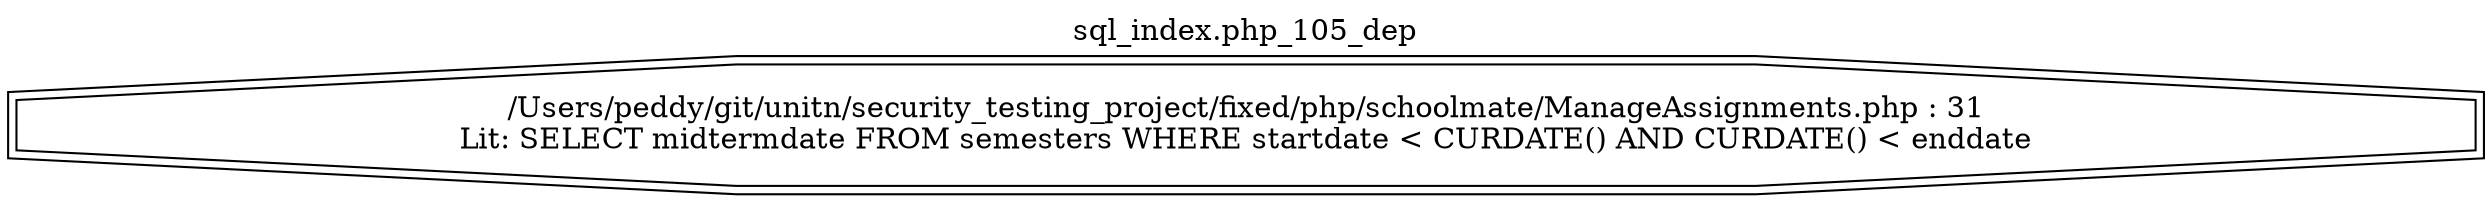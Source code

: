 digraph cfg {
  label="sql_index.php_105_dep";
  labelloc=t;
  n1 [shape=doubleoctagon, label="/Users/peddy/git/unitn/security_testing_project/fixed/php/schoolmate/ManageAssignments.php : 31\nLit: SELECT midtermdate FROM semesters WHERE startdate < CURDATE() AND CURDATE() < enddate\n"];
}
